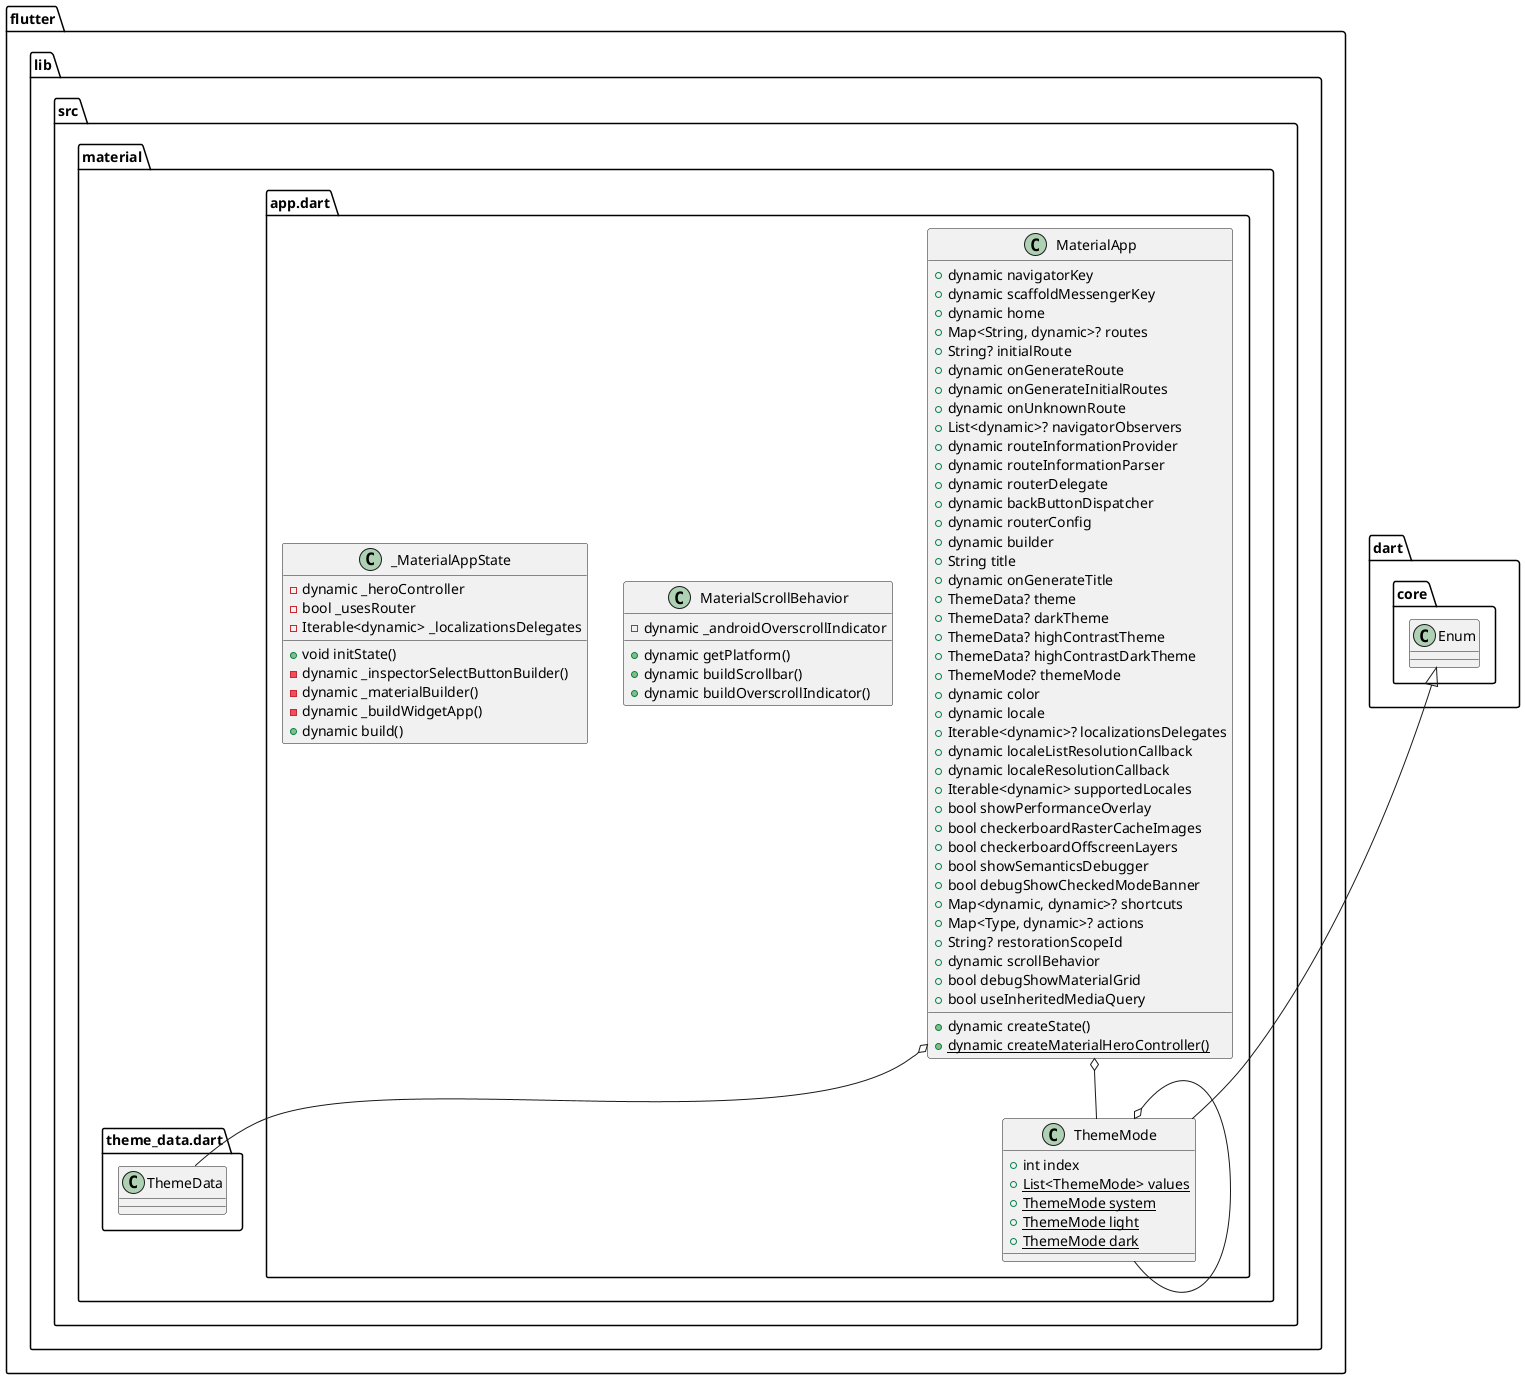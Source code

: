 @startuml
set namespaceSeparator ::

class "flutter::lib::src::material::app.dart::MaterialApp" {
  +dynamic navigatorKey
  +dynamic scaffoldMessengerKey
  +dynamic home
  +Map<String, dynamic>? routes
  +String? initialRoute
  +dynamic onGenerateRoute
  +dynamic onGenerateInitialRoutes
  +dynamic onUnknownRoute
  +List<dynamic>? navigatorObservers
  +dynamic routeInformationProvider
  +dynamic routeInformationParser
  +dynamic routerDelegate
  +dynamic backButtonDispatcher
  +dynamic routerConfig
  +dynamic builder
  +String title
  +dynamic onGenerateTitle
  +ThemeData? theme
  +ThemeData? darkTheme
  +ThemeData? highContrastTheme
  +ThemeData? highContrastDarkTheme
  +ThemeMode? themeMode
  +dynamic color
  +dynamic locale
  +Iterable<dynamic>? localizationsDelegates
  +dynamic localeListResolutionCallback
  +dynamic localeResolutionCallback
  +Iterable<dynamic> supportedLocales
  +bool showPerformanceOverlay
  +bool checkerboardRasterCacheImages
  +bool checkerboardOffscreenLayers
  +bool showSemanticsDebugger
  +bool debugShowCheckedModeBanner
  +Map<dynamic, dynamic>? shortcuts
  +Map<Type, dynamic>? actions
  +String? restorationScopeId
  +dynamic scrollBehavior
  +bool debugShowMaterialGrid
  +bool useInheritedMediaQuery
  +dynamic createState()
  {static} +dynamic createMaterialHeroController()
}

"flutter::lib::src::material::app.dart::MaterialApp" o-- "flutter::lib::src::material::theme_data.dart::ThemeData"
"flutter::lib::src::material::app.dart::MaterialApp" o-- "flutter::lib::src::material::app.dart::ThemeMode"

class "flutter::lib::src::material::app.dart::MaterialScrollBehavior" {
  -dynamic _androidOverscrollIndicator
  +dynamic getPlatform()
  +dynamic buildScrollbar()
  +dynamic buildOverscrollIndicator()
}

class "flutter::lib::src::material::app.dart::_MaterialAppState" {
  -dynamic _heroController
  -bool _usesRouter
  -Iterable<dynamic> _localizationsDelegates
  +void initState()
  -dynamic _inspectorSelectButtonBuilder()
  -dynamic _materialBuilder()
  -dynamic _buildWidgetApp()
  +dynamic build()
}

class "flutter::lib::src::material::app.dart::ThemeMode" {
  +int index
  {static} +List<ThemeMode> values
  {static} +ThemeMode system
  {static} +ThemeMode light
  {static} +ThemeMode dark
}

"flutter::lib::src::material::app.dart::ThemeMode" o-- "flutter::lib::src::material::app.dart::ThemeMode"
"dart::core::Enum" <|-- "flutter::lib::src::material::app.dart::ThemeMode"


@enduml